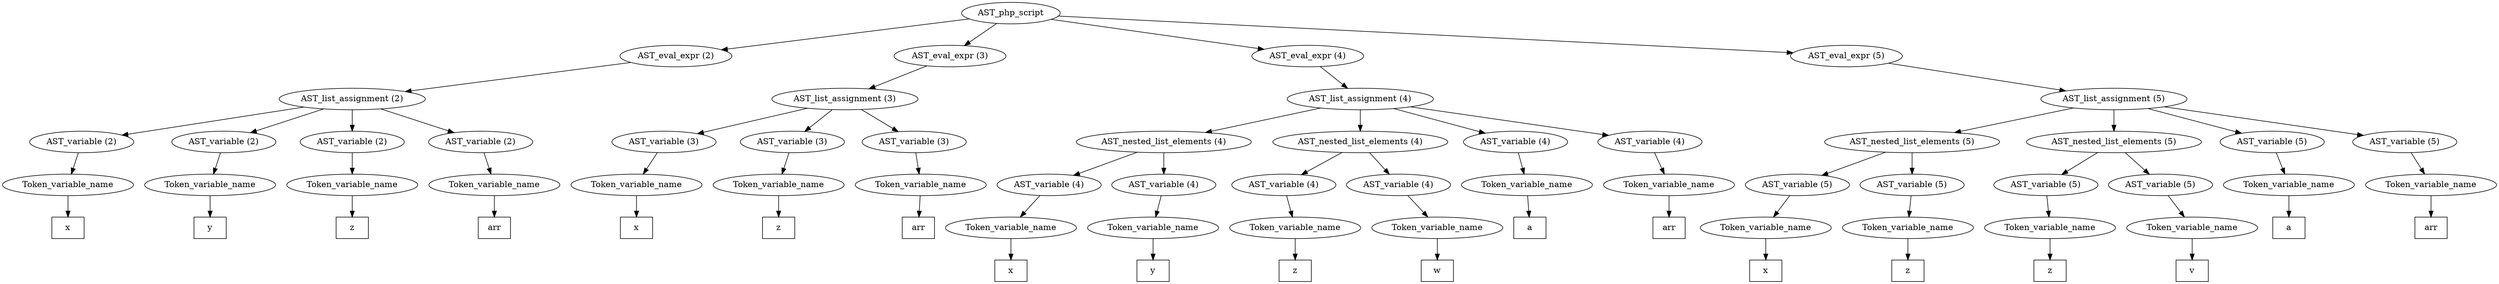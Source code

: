 /*
 * AST in dot format generated by phc -- the PHP compiler
 */

digraph AST {
node_0 [label="AST_php_script"];
node_1 [label="AST_eval_expr (2)"];
node_2 [label="AST_list_assignment (2)"];
node_3 [label="AST_variable (2)"];
node_4 [label="Token_variable_name"];
node_5 [label="x", shape=box]
node_4 -> node_5;
node_3 -> node_4;
node_6 [label="AST_variable (2)"];
node_7 [label="Token_variable_name"];
node_8 [label="y", shape=box]
node_7 -> node_8;
node_6 -> node_7;
node_9 [label="AST_variable (2)"];
node_10 [label="Token_variable_name"];
node_11 [label="z", shape=box]
node_10 -> node_11;
node_9 -> node_10;
node_12 [label="AST_variable (2)"];
node_13 [label="Token_variable_name"];
node_14 [label="arr", shape=box]
node_13 -> node_14;
node_12 -> node_13;
node_2 -> node_12;
node_2 -> node_9;
node_2 -> node_6;
node_2 -> node_3;
node_1 -> node_2;
node_15 [label="AST_eval_expr (3)"];
node_16 [label="AST_list_assignment (3)"];
node_17 [label="AST_variable (3)"];
node_18 [label="Token_variable_name"];
node_19 [label="x", shape=box]
node_18 -> node_19;
node_17 -> node_18;
node_20 [label="AST_variable (3)"];
node_21 [label="Token_variable_name"];
node_22 [label="z", shape=box]
node_21 -> node_22;
node_20 -> node_21;
node_23 [label="AST_variable (3)"];
node_24 [label="Token_variable_name"];
node_25 [label="arr", shape=box]
node_24 -> node_25;
node_23 -> node_24;
node_16 -> node_23;
node_16 -> node_20;
node_16 -> node_17;
node_15 -> node_16;
node_26 [label="AST_eval_expr (4)"];
node_27 [label="AST_list_assignment (4)"];
node_28 [label="AST_nested_list_elements (4)"];
node_29 [label="AST_variable (4)"];
node_30 [label="Token_variable_name"];
node_31 [label="x", shape=box]
node_30 -> node_31;
node_29 -> node_30;
node_32 [label="AST_variable (4)"];
node_33 [label="Token_variable_name"];
node_34 [label="y", shape=box]
node_33 -> node_34;
node_32 -> node_33;
node_28 -> node_32;
node_28 -> node_29;
node_35 [label="AST_nested_list_elements (4)"];
node_36 [label="AST_variable (4)"];
node_37 [label="Token_variable_name"];
node_38 [label="z", shape=box]
node_37 -> node_38;
node_36 -> node_37;
node_39 [label="AST_variable (4)"];
node_40 [label="Token_variable_name"];
node_41 [label="w", shape=box]
node_40 -> node_41;
node_39 -> node_40;
node_35 -> node_39;
node_35 -> node_36;
node_42 [label="AST_variable (4)"];
node_43 [label="Token_variable_name"];
node_44 [label="a", shape=box]
node_43 -> node_44;
node_42 -> node_43;
node_45 [label="AST_variable (4)"];
node_46 [label="Token_variable_name"];
node_47 [label="arr", shape=box]
node_46 -> node_47;
node_45 -> node_46;
node_27 -> node_45;
node_27 -> node_42;
node_27 -> node_35;
node_27 -> node_28;
node_26 -> node_27;
node_48 [label="AST_eval_expr (5)"];
node_49 [label="AST_list_assignment (5)"];
node_50 [label="AST_nested_list_elements (5)"];
node_51 [label="AST_variable (5)"];
node_52 [label="Token_variable_name"];
node_53 [label="x", shape=box]
node_52 -> node_53;
node_51 -> node_52;
node_54 [label="AST_variable (5)"];
node_55 [label="Token_variable_name"];
node_56 [label="z", shape=box]
node_55 -> node_56;
node_54 -> node_55;
node_50 -> node_54;
node_50 -> node_51;
node_57 [label="AST_nested_list_elements (5)"];
node_58 [label="AST_variable (5)"];
node_59 [label="Token_variable_name"];
node_60 [label="z", shape=box]
node_59 -> node_60;
node_58 -> node_59;
node_61 [label="AST_variable (5)"];
node_62 [label="Token_variable_name"];
node_63 [label="v", shape=box]
node_62 -> node_63;
node_61 -> node_62;
node_57 -> node_61;
node_57 -> node_58;
node_64 [label="AST_variable (5)"];
node_65 [label="Token_variable_name"];
node_66 [label="a", shape=box]
node_65 -> node_66;
node_64 -> node_65;
node_67 [label="AST_variable (5)"];
node_68 [label="Token_variable_name"];
node_69 [label="arr", shape=box]
node_68 -> node_69;
node_67 -> node_68;
node_49 -> node_67;
node_49 -> node_64;
node_49 -> node_57;
node_49 -> node_50;
node_48 -> node_49;
node_0 -> node_48;
node_0 -> node_26;
node_0 -> node_15;
node_0 -> node_1;
}
